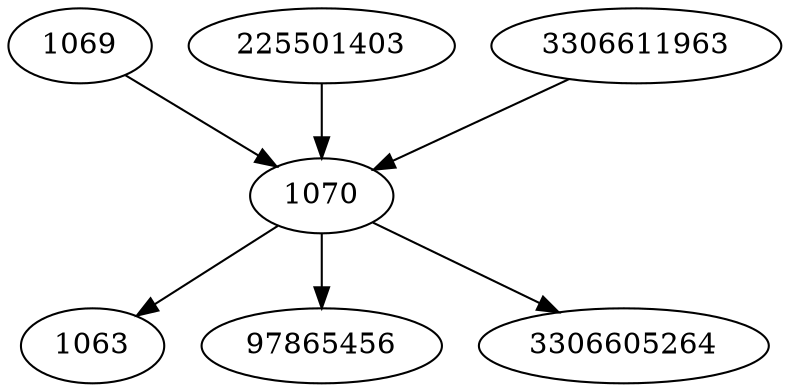 strict digraph  {
1063;
1069;
225501403;
1070;
97865456;
3306605264;
3306611963;
1069 -> 1070;
225501403 -> 1070;
1070 -> 97865456;
1070 -> 1063;
1070 -> 3306605264;
3306611963 -> 1070;
}
